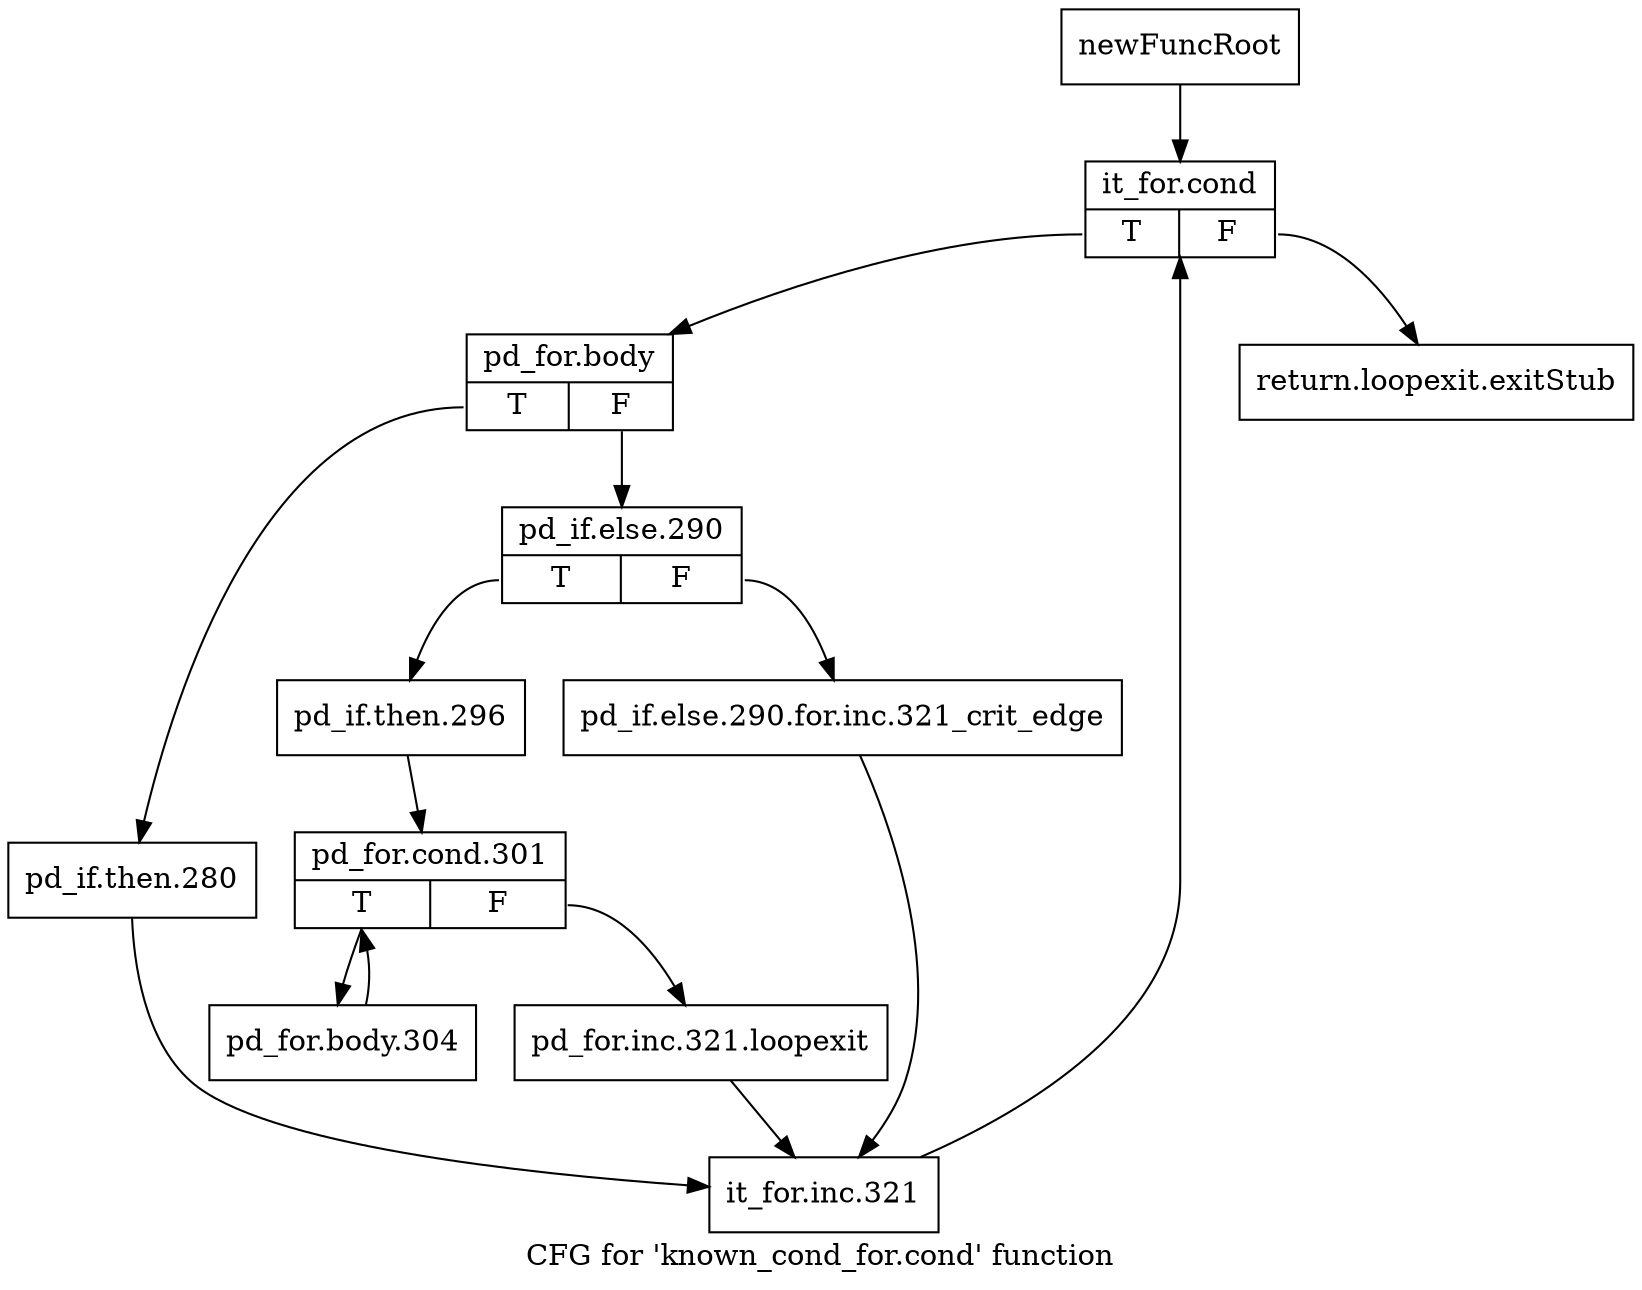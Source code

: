 digraph "CFG for 'known_cond_for.cond' function" {
	label="CFG for 'known_cond_for.cond' function";

	Node0xa7aaf50 [shape=record,label="{newFuncRoot}"];
	Node0xa7aaf50 -> Node0xa7aaff0;
	Node0xa7aafa0 [shape=record,label="{return.loopexit.exitStub}"];
	Node0xa7aaff0 [shape=record,label="{it_for.cond|{<s0>T|<s1>F}}"];
	Node0xa7aaff0:s0 -> Node0xa7ab040;
	Node0xa7aaff0:s1 -> Node0xa7aafa0;
	Node0xa7ab040 [shape=record,label="{pd_for.body|{<s0>T|<s1>F}}"];
	Node0xa7ab040:s0 -> Node0xa7ab270;
	Node0xa7ab040:s1 -> Node0xa7ab090;
	Node0xa7ab090 [shape=record,label="{pd_if.else.290|{<s0>T|<s1>F}}"];
	Node0xa7ab090:s0 -> Node0xa7ab130;
	Node0xa7ab090:s1 -> Node0xa7ab0e0;
	Node0xa7ab0e0 [shape=record,label="{pd_if.else.290.for.inc.321_crit_edge}"];
	Node0xa7ab0e0 -> Node0xa7ab2c0;
	Node0xa7ab130 [shape=record,label="{pd_if.then.296}"];
	Node0xa7ab130 -> Node0xa7ab180;
	Node0xa7ab180 [shape=record,label="{pd_for.cond.301|{<s0>T|<s1>F}}"];
	Node0xa7ab180:s0 -> Node0xa7ab220;
	Node0xa7ab180:s1 -> Node0xa7ab1d0;
	Node0xa7ab1d0 [shape=record,label="{pd_for.inc.321.loopexit}"];
	Node0xa7ab1d0 -> Node0xa7ab2c0;
	Node0xa7ab220 [shape=record,label="{pd_for.body.304}"];
	Node0xa7ab220 -> Node0xa7ab180;
	Node0xa7ab270 [shape=record,label="{pd_if.then.280}"];
	Node0xa7ab270 -> Node0xa7ab2c0;
	Node0xa7ab2c0 [shape=record,label="{it_for.inc.321}"];
	Node0xa7ab2c0 -> Node0xa7aaff0;
}
